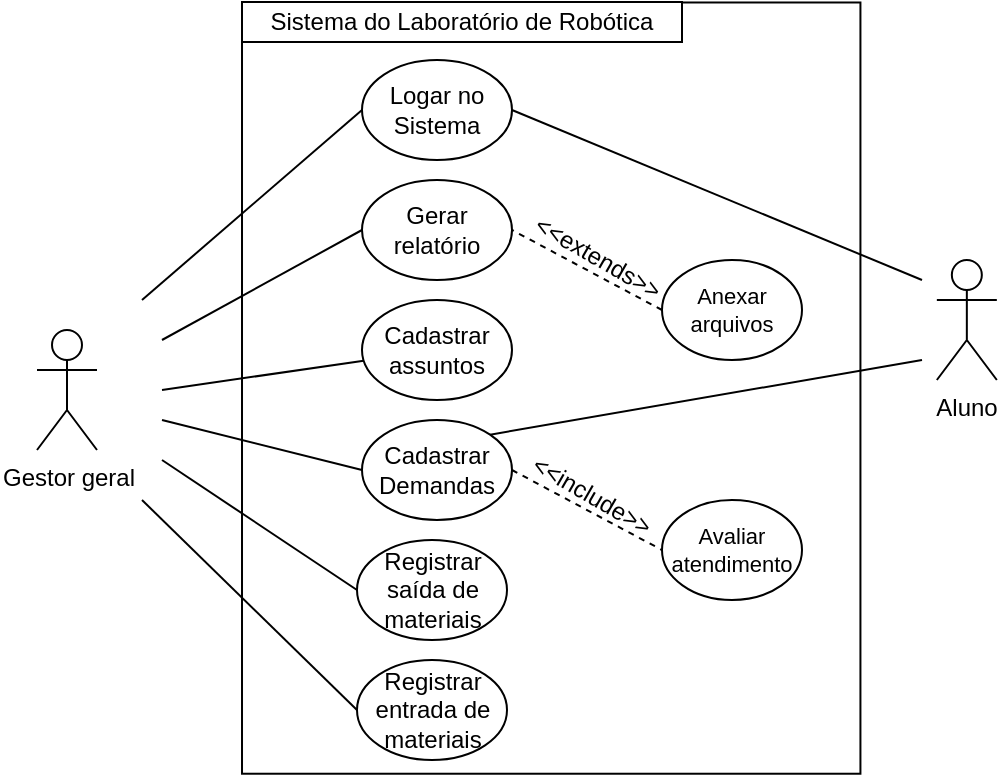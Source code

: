 <mxfile version="13.8.5" type="github">
  <diagram id="EJyE3xgY3rA5Oy8GQSxj" name="Page-1">
    <mxGraphModel dx="622" dy="395" grid="1" gridSize="10" guides="1" tooltips="1" connect="1" arrows="1" fold="1" page="1" pageScale="1" pageWidth="827" pageHeight="1169" math="0" shadow="0">
      <root>
        <mxCell id="0" />
        <mxCell id="1" parent="0" />
        <mxCell id="Eurr6QDvCMiPPO9meUgi-1" value="" style="rounded=0;whiteSpace=wrap;html=1;rotation=90;" vertex="1" parent="1">
          <mxGeometry x="251.8" y="269.45" width="385.62" height="309.21" as="geometry" />
        </mxCell>
        <mxCell id="CMk42NDVx-9z72aOCZey-2" value="Gerar relatório" style="ellipse;whiteSpace=wrap;html=1;" parent="1" vertex="1">
          <mxGeometry x="350" y="320" width="75" height="50" as="geometry" />
        </mxCell>
        <mxCell id="CMk42NDVx-9z72aOCZey-3" value="Cadastrar assuntos" style="ellipse;whiteSpace=wrap;html=1;" parent="1" vertex="1">
          <mxGeometry x="350" y="380" width="75" height="50" as="geometry" />
        </mxCell>
        <mxCell id="CMk42NDVx-9z72aOCZey-4" value="Logar no Sistema" style="ellipse;whiteSpace=wrap;html=1;" parent="1" vertex="1">
          <mxGeometry x="350" y="260" width="75" height="50" as="geometry" />
        </mxCell>
        <mxCell id="CMk42NDVx-9z72aOCZey-5" value="Registrar saída de materiais" style="ellipse;whiteSpace=wrap;html=1;" parent="1" vertex="1">
          <mxGeometry x="347.5" y="500" width="75" height="50" as="geometry" />
        </mxCell>
        <mxCell id="CMk42NDVx-9z72aOCZey-6" value="Registrar entrada de materiais" style="ellipse;whiteSpace=wrap;html=1;" parent="1" vertex="1">
          <mxGeometry x="347.5" y="560" width="75" height="50" as="geometry" />
        </mxCell>
        <mxCell id="Eurr6QDvCMiPPO9meUgi-6" style="rounded=0;orthogonalLoop=1;jettySize=auto;html=1;endArrow=none;endFill=0;" edge="1" parent="1" target="CMk42NDVx-9z72aOCZey-3">
          <mxGeometry relative="1" as="geometry">
            <mxPoint x="260" y="425" as="targetPoint" />
            <mxPoint x="250" y="425" as="sourcePoint" />
          </mxGeometry>
        </mxCell>
        <mxCell id="Eurr6QDvCMiPPO9meUgi-2" value="Gestor geral" style="shape=umlActor;verticalLabelPosition=bottom;verticalAlign=top;html=1;outlineConnect=0;" vertex="1" parent="1">
          <mxGeometry x="187.5" y="395" width="30" height="60" as="geometry" />
        </mxCell>
        <mxCell id="Eurr6QDvCMiPPO9meUgi-3" value="&lt;div&gt;Aluno&lt;/div&gt;&lt;div&gt;&lt;br&gt;&lt;/div&gt;" style="shape=umlActor;verticalLabelPosition=bottom;verticalAlign=top;html=1;outlineConnect=0;" vertex="1" parent="1">
          <mxGeometry x="637.42" y="360" width="30" height="60" as="geometry" />
        </mxCell>
        <mxCell id="Eurr6QDvCMiPPO9meUgi-7" style="rounded=0;orthogonalLoop=1;jettySize=auto;html=1;endArrow=none;endFill=0;entryX=0;entryY=0.5;entryDx=0;entryDy=0;" edge="1" parent="1" target="CMk42NDVx-9z72aOCZey-4">
          <mxGeometry relative="1" as="geometry">
            <mxPoint x="350" y="405" as="targetPoint" />
            <mxPoint x="240" y="380" as="sourcePoint" />
          </mxGeometry>
        </mxCell>
        <mxCell id="Eurr6QDvCMiPPO9meUgi-8" style="rounded=0;orthogonalLoop=1;jettySize=auto;html=1;endArrow=none;endFill=0;entryX=0;entryY=0.5;entryDx=0;entryDy=0;" edge="1" parent="1" target="CMk42NDVx-9z72aOCZey-2">
          <mxGeometry relative="1" as="geometry">
            <mxPoint x="360" y="410" as="targetPoint" />
            <mxPoint x="250" y="400" as="sourcePoint" />
          </mxGeometry>
        </mxCell>
        <mxCell id="Eurr6QDvCMiPPO9meUgi-9" style="rounded=0;orthogonalLoop=1;jettySize=auto;html=1;endArrow=none;endFill=0;entryX=0;entryY=0.5;entryDx=0;entryDy=0;" edge="1" parent="1" target="CMk42NDVx-9z72aOCZey-5">
          <mxGeometry relative="1" as="geometry">
            <mxPoint x="370" y="445" as="targetPoint" />
            <mxPoint x="250" y="460" as="sourcePoint" />
          </mxGeometry>
        </mxCell>
        <mxCell id="Eurr6QDvCMiPPO9meUgi-10" style="rounded=0;orthogonalLoop=1;jettySize=auto;html=1;endArrow=none;endFill=0;entryX=0;entryY=0.5;entryDx=0;entryDy=0;" edge="1" parent="1" target="CMk42NDVx-9z72aOCZey-6">
          <mxGeometry relative="1" as="geometry">
            <mxPoint x="380" y="455" as="targetPoint" />
            <mxPoint x="240" y="480" as="sourcePoint" />
          </mxGeometry>
        </mxCell>
        <mxCell id="Eurr6QDvCMiPPO9meUgi-11" style="rounded=0;orthogonalLoop=1;jettySize=auto;html=1;endArrow=none;endFill=0;exitX=1;exitY=0.5;exitDx=0;exitDy=0;" edge="1" parent="1" source="CMk42NDVx-9z72aOCZey-4">
          <mxGeometry relative="1" as="geometry">
            <mxPoint x="630" y="370" as="targetPoint" />
            <mxPoint x="502.5" y="355" as="sourcePoint" />
          </mxGeometry>
        </mxCell>
        <mxCell id="Eurr6QDvCMiPPO9meUgi-13" value="Sistema do Laboratório de Robótica" style="rounded=0;whiteSpace=wrap;html=1;" vertex="1" parent="1">
          <mxGeometry x="290" y="231" width="220" height="20" as="geometry" />
        </mxCell>
        <mxCell id="Eurr6QDvCMiPPO9meUgi-20" style="edgeStyle=none;rounded=0;orthogonalLoop=1;jettySize=auto;html=1;exitX=1;exitY=0.5;exitDx=0;exitDy=0;entryX=0;entryY=0.5;entryDx=0;entryDy=0;endArrow=none;endFill=0;dashed=1;" edge="1" parent="1" source="Eurr6QDvCMiPPO9meUgi-15" target="Eurr6QDvCMiPPO9meUgi-19">
          <mxGeometry relative="1" as="geometry" />
        </mxCell>
        <mxCell id="Eurr6QDvCMiPPO9meUgi-15" value="&lt;div&gt;Cadastrar&lt;/div&gt;&lt;div&gt;Demandas&lt;br&gt;&lt;/div&gt;" style="ellipse;whiteSpace=wrap;html=1;" vertex="1" parent="1">
          <mxGeometry x="350" y="440" width="75" height="50" as="geometry" />
        </mxCell>
        <mxCell id="Eurr6QDvCMiPPO9meUgi-16" style="rounded=0;orthogonalLoop=1;jettySize=auto;html=1;endArrow=none;endFill=0;entryX=0;entryY=0.5;entryDx=0;entryDy=0;" edge="1" parent="1" target="Eurr6QDvCMiPPO9meUgi-15">
          <mxGeometry relative="1" as="geometry">
            <mxPoint x="350.868" y="410.348" as="targetPoint" />
            <mxPoint x="250" y="440" as="sourcePoint" />
          </mxGeometry>
        </mxCell>
        <mxCell id="Eurr6QDvCMiPPO9meUgi-19" value="Avaliar atendimento" style="ellipse;whiteSpace=wrap;html=1;fontSize=11;" vertex="1" parent="1">
          <mxGeometry x="500" y="480" width="70" height="50" as="geometry" />
        </mxCell>
        <mxCell id="Eurr6QDvCMiPPO9meUgi-21" value="&amp;lt;&amp;lt;include&amp;gt;&amp;gt;" style="text;html=1;strokeColor=none;fillColor=none;align=center;verticalAlign=middle;whiteSpace=wrap;rounded=0;rotation=30;" vertex="1" parent="1">
          <mxGeometry x="445" y="468" width="40" height="20" as="geometry" />
        </mxCell>
        <mxCell id="Eurr6QDvCMiPPO9meUgi-22" style="rounded=0;orthogonalLoop=1;jettySize=auto;html=1;endArrow=none;endFill=0;exitX=1;exitY=0;exitDx=0;exitDy=0;" edge="1" parent="1" source="Eurr6QDvCMiPPO9meUgi-15">
          <mxGeometry relative="1" as="geometry">
            <mxPoint x="630" y="410" as="targetPoint" />
            <mxPoint x="435" y="345" as="sourcePoint" />
          </mxGeometry>
        </mxCell>
        <mxCell id="Eurr6QDvCMiPPO9meUgi-27" style="edgeStyle=none;rounded=0;orthogonalLoop=1;jettySize=auto;html=1;exitX=0;exitY=0.5;exitDx=0;exitDy=0;entryX=1;entryY=0.5;entryDx=0;entryDy=0;dashed=1;endArrow=none;endFill=0;fontSize=11;" edge="1" parent="1" source="Eurr6QDvCMiPPO9meUgi-25" target="CMk42NDVx-9z72aOCZey-2">
          <mxGeometry relative="1" as="geometry" />
        </mxCell>
        <mxCell id="Eurr6QDvCMiPPO9meUgi-25" value="Anexar arquivos" style="ellipse;whiteSpace=wrap;html=1;fontSize=11;" vertex="1" parent="1">
          <mxGeometry x="500" y="360" width="70" height="50" as="geometry" />
        </mxCell>
        <mxCell id="Eurr6QDvCMiPPO9meUgi-28" value="&amp;lt;&amp;lt;extends&amp;gt;&amp;gt;" style="text;html=1;strokeColor=none;fillColor=none;align=center;verticalAlign=middle;whiteSpace=wrap;rounded=0;rotation=30;" vertex="1" parent="1">
          <mxGeometry x="448" y="349" width="40" height="20" as="geometry" />
        </mxCell>
      </root>
    </mxGraphModel>
  </diagram>
</mxfile>
